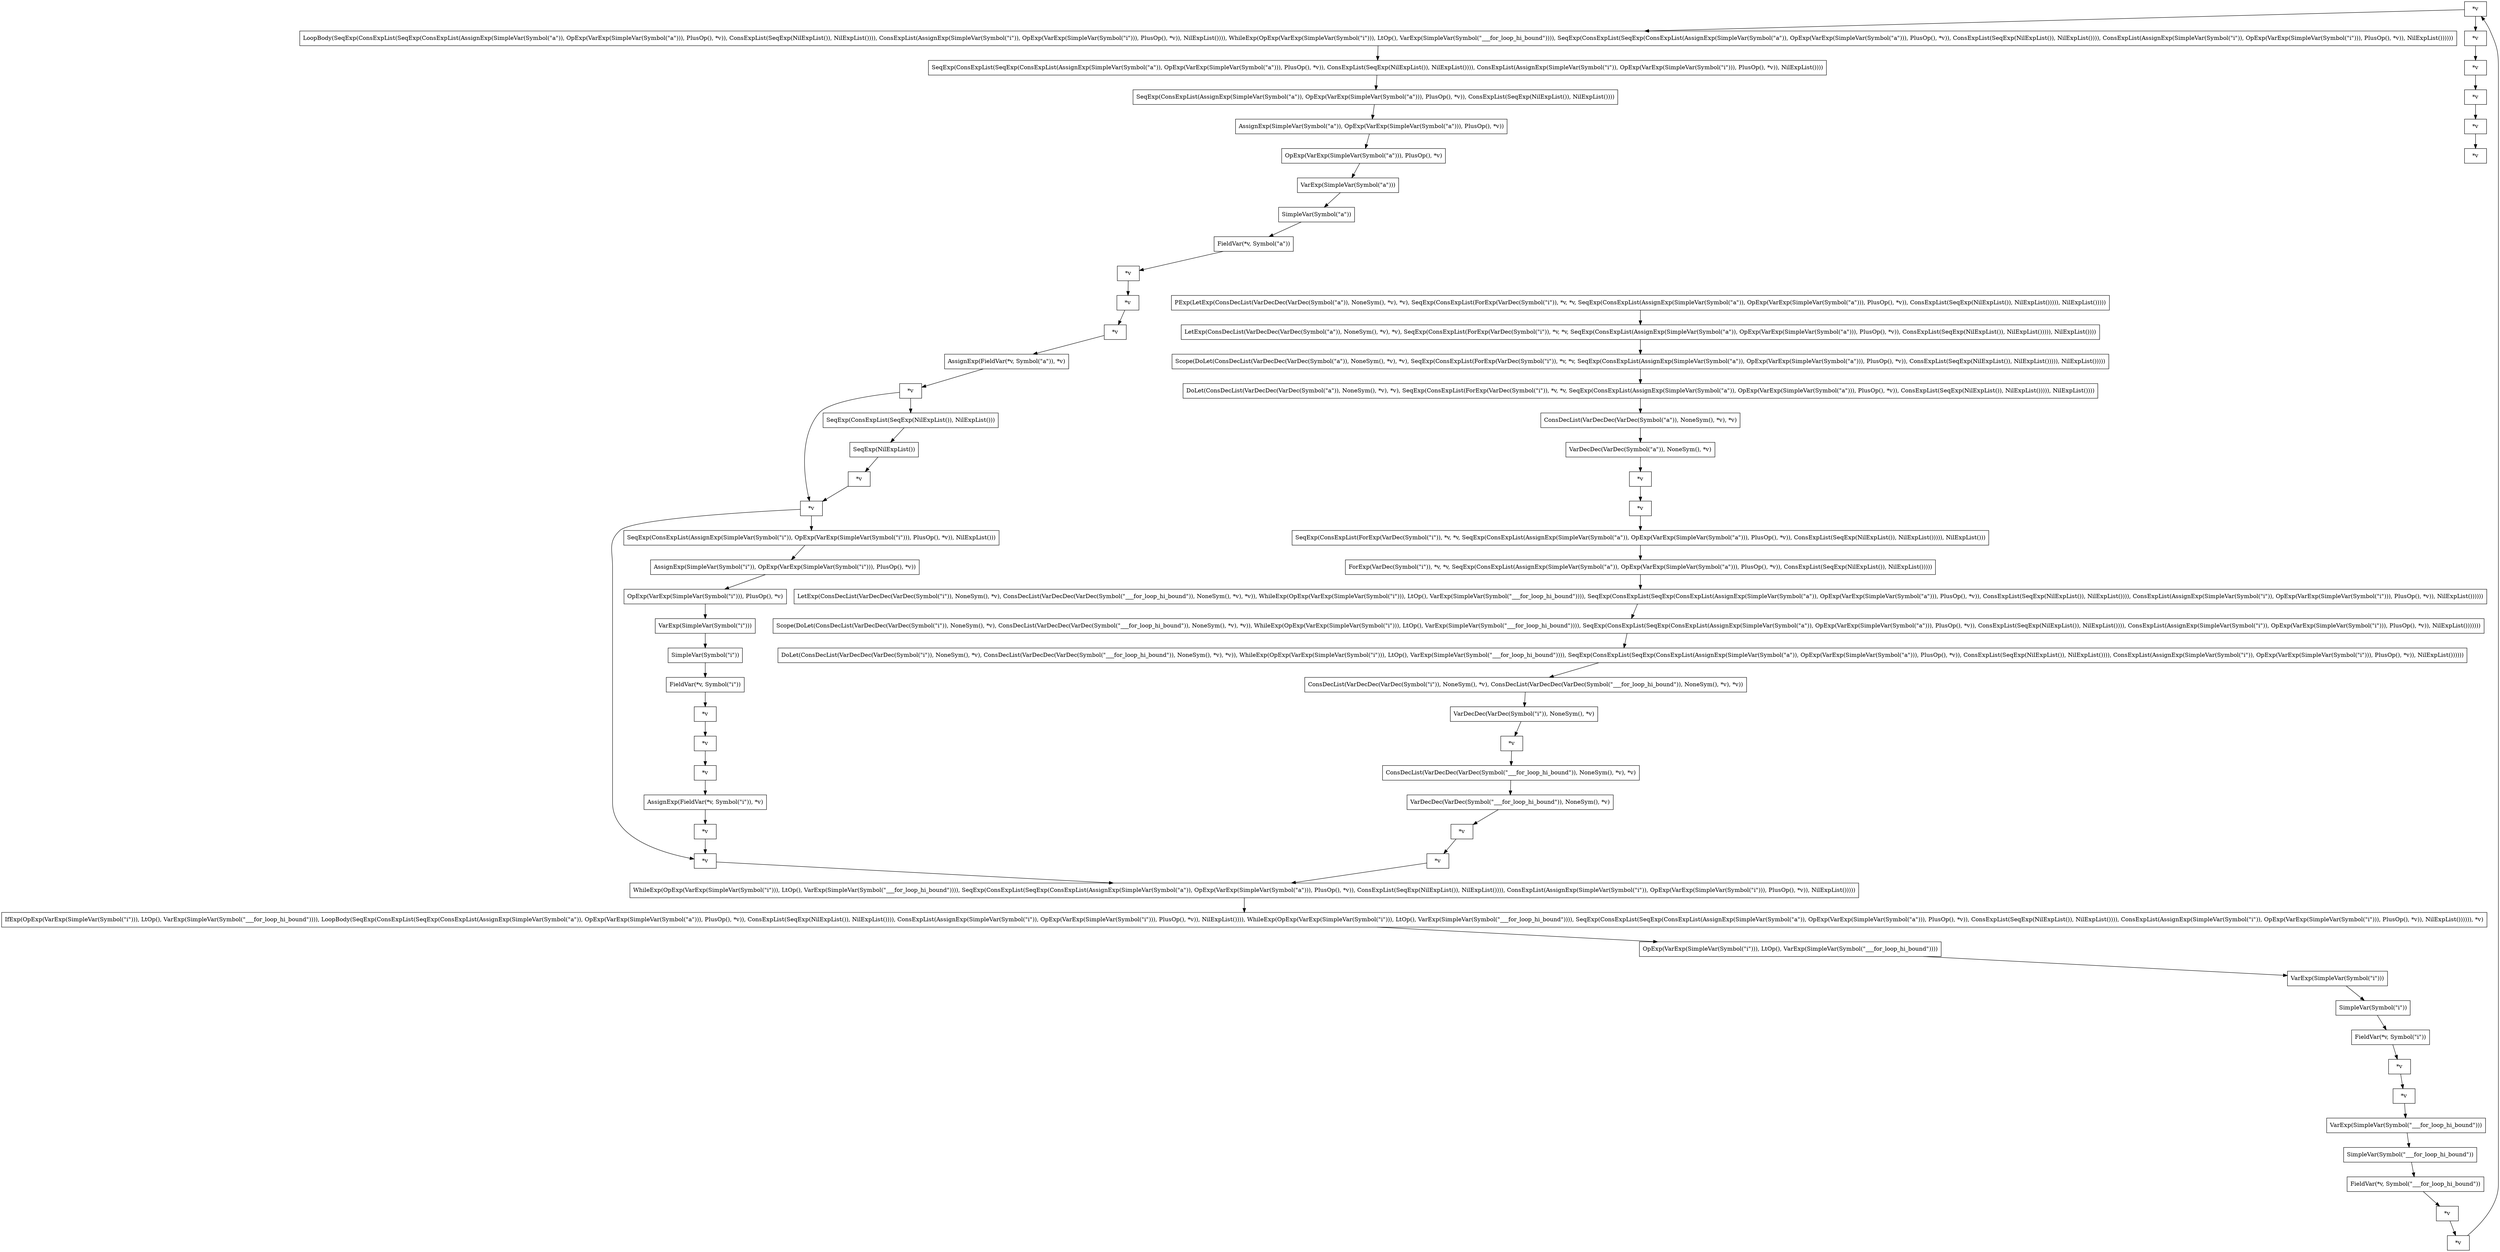 digraph {
    0 [label="*v",shape=box];
    1 [label="*v",shape=box];
    2 [label="*v",shape=box];
    3 [label="ForExp(VarDec(Symbol(\"i\")), *v, *v, SeqExp(ConsExpList(AssignExp(SimpleVar(Symbol(\"a\")), OpExp(VarExp(SimpleVar(Symbol(\"a\"))), PlusOp(), *v)), ConsExpList(SeqExp(NilExpList()), NilExpList()))))"
      ,shape=box];
    4 [label="Scope(DoLet(ConsDecList(VarDecDec(VarDec(Symbol(\"i\")), NoneSym(), *v), ConsDecList(VarDecDec(VarDec(Symbol(\"___for_loop_hi_bound\")), NoneSym(), *v), *v)), WhileExp(OpExp(VarExp(SimpleVar(Symbol(\"i\"))), LtOp(), VarExp(SimpleVar(Symbol(\"___for_loop_hi_bound\")))), SeqExp(ConsExpList(SeqExp(ConsExpList(AssignExp(SimpleVar(Symbol(\"a\")), OpExp(VarExp(SimpleVar(Symbol(\"a\"))), PlusOp(), *v)), ConsExpList(SeqExp(NilExpList()), NilExpList()))), ConsExpList(AssignExp(SimpleVar(Symbol(\"i\")), OpExp(VarExp(SimpleVar(Symbol(\"i\"))), PlusOp(), *v)), NilExpList()))))))"
      ,shape=box];
    5 [label="FieldVar(*v, Symbol(\"i\"))"
      ,shape=box];
    6 [label="OpExp(VarExp(SimpleVar(Symbol(\"i\"))), LtOp(), VarExp(SimpleVar(Symbol(\"___for_loop_hi_bound\"))))"
      ,shape=box];
    7 [label="SimpleVar(Symbol(\"i\"))"
      ,shape=box];
    8 [label="*v",shape=box];
    9 [label="IfExp(OpExp(VarExp(SimpleVar(Symbol(\"i\"))), LtOp(), VarExp(SimpleVar(Symbol(\"___for_loop_hi_bound\")))), LoopBody(SeqExp(ConsExpList(SeqExp(ConsExpList(AssignExp(SimpleVar(Symbol(\"a\")), OpExp(VarExp(SimpleVar(Symbol(\"a\"))), PlusOp(), *v)), ConsExpList(SeqExp(NilExpList()), NilExpList()))), ConsExpList(AssignExp(SimpleVar(Symbol(\"i\")), OpExp(VarExp(SimpleVar(Symbol(\"i\"))), PlusOp(), *v)), NilExpList()))), WhileExp(OpExp(VarExp(SimpleVar(Symbol(\"i\"))), LtOp(), VarExp(SimpleVar(Symbol(\"___for_loop_hi_bound\")))), SeqExp(ConsExpList(SeqExp(ConsExpList(AssignExp(SimpleVar(Symbol(\"a\")), OpExp(VarExp(SimpleVar(Symbol(\"a\"))), PlusOp(), *v)), ConsExpList(SeqExp(NilExpList()), NilExpList()))), ConsExpList(AssignExp(SimpleVar(Symbol(\"i\")), OpExp(VarExp(SimpleVar(Symbol(\"i\"))), PlusOp(), *v)), NilExpList()))))), *v)"
      ,shape=box];
    10 [label="VarExp(SimpleVar(Symbol(\"i\")))"
       ,shape=box];
    11 [label="*v",shape=box];
    12 [label="*v",shape=box];
    13 [label="VarDecDec(VarDec(Symbol(\"___for_loop_hi_bound\")), NoneSym(), *v)"
       ,shape=box];
    14 [label="*v",shape=box];
    15 [label="VarDecDec(VarDec(Symbol(\"i\")), NoneSym(), *v)"
       ,shape=box];
    16 [label="ConsDecList(VarDecDec(VarDec(Symbol(\"___for_loop_hi_bound\")), NoneSym(), *v), *v)"
       ,shape=box];
    17 [label="LoopBody(SeqExp(ConsExpList(SeqExp(ConsExpList(AssignExp(SimpleVar(Symbol(\"a\")), OpExp(VarExp(SimpleVar(Symbol(\"a\"))), PlusOp(), *v)), ConsExpList(SeqExp(NilExpList()), NilExpList()))), ConsExpList(AssignExp(SimpleVar(Symbol(\"i\")), OpExp(VarExp(SimpleVar(Symbol(\"i\"))), PlusOp(), *v)), NilExpList()))), WhileExp(OpExp(VarExp(SimpleVar(Symbol(\"i\"))), LtOp(), VarExp(SimpleVar(Symbol(\"___for_loop_hi_bound\")))), SeqExp(ConsExpList(SeqExp(ConsExpList(AssignExp(SimpleVar(Symbol(\"a\")), OpExp(VarExp(SimpleVar(Symbol(\"a\"))), PlusOp(), *v)), ConsExpList(SeqExp(NilExpList()), NilExpList()))), ConsExpList(AssignExp(SimpleVar(Symbol(\"i\")), OpExp(VarExp(SimpleVar(Symbol(\"i\"))), PlusOp(), *v)), NilExpList())))))"
       ,shape=box];
    18 [label="DoLet(ConsDecList(VarDecDec(VarDec(Symbol(\"i\")), NoneSym(), *v), ConsDecList(VarDecDec(VarDec(Symbol(\"___for_loop_hi_bound\")), NoneSym(), *v), *v)), WhileExp(OpExp(VarExp(SimpleVar(Symbol(\"i\"))), LtOp(), VarExp(SimpleVar(Symbol(\"___for_loop_hi_bound\")))), SeqExp(ConsExpList(SeqExp(ConsExpList(AssignExp(SimpleVar(Symbol(\"a\")), OpExp(VarExp(SimpleVar(Symbol(\"a\"))), PlusOp(), *v)), ConsExpList(SeqExp(NilExpList()), NilExpList()))), ConsExpList(AssignExp(SimpleVar(Symbol(\"i\")), OpExp(VarExp(SimpleVar(Symbol(\"i\"))), PlusOp(), *v)), NilExpList())))))"
       ,shape=box];
    19 [label="ConsDecList(VarDecDec(VarDec(Symbol(\"i\")), NoneSym(), *v), ConsDecList(VarDecDec(VarDec(Symbol(\"___for_loop_hi_bound\")), NoneSym(), *v), *v))"
       ,shape=box];
    20 [label="*v",shape=box];
    21 [label="*v",shape=box];
    22 [label="WhileExp(OpExp(VarExp(SimpleVar(Symbol(\"i\"))), LtOp(), VarExp(SimpleVar(Symbol(\"___for_loop_hi_bound\")))), SeqExp(ConsExpList(SeqExp(ConsExpList(AssignExp(SimpleVar(Symbol(\"a\")), OpExp(VarExp(SimpleVar(Symbol(\"a\"))), PlusOp(), *v)), ConsExpList(SeqExp(NilExpList()), NilExpList()))), ConsExpList(AssignExp(SimpleVar(Symbol(\"i\")), OpExp(VarExp(SimpleVar(Symbol(\"i\"))), PlusOp(), *v)), NilExpList()))))"
       ,shape=box];
    23 [label="LetExp(ConsDecList(VarDecDec(VarDec(Symbol(\"i\")), NoneSym(), *v), ConsDecList(VarDecDec(VarDec(Symbol(\"___for_loop_hi_bound\")), NoneSym(), *v), *v)), WhileExp(OpExp(VarExp(SimpleVar(Symbol(\"i\"))), LtOp(), VarExp(SimpleVar(Symbol(\"___for_loop_hi_bound\")))), SeqExp(ConsExpList(SeqExp(ConsExpList(AssignExp(SimpleVar(Symbol(\"a\")), OpExp(VarExp(SimpleVar(Symbol(\"a\"))), PlusOp(), *v)), ConsExpList(SeqExp(NilExpList()), NilExpList()))), ConsExpList(AssignExp(SimpleVar(Symbol(\"i\")), OpExp(VarExp(SimpleVar(Symbol(\"i\"))), PlusOp(), *v)), NilExpList())))))"
       ,shape=box];
    24 [label="*v",shape=box];
    25 [label="SeqExp(NilExpList())"
       ,shape=box];
    26 [label="*v",shape=box];
    27 [label="*v",shape=box];
    28 [label="SeqExp(ConsExpList(SeqExp(NilExpList()), NilExpList()))"
       ,shape=box];
    29 [label="VarExp(SimpleVar(Symbol(\"a\")))"
       ,shape=box];
    30 [label="OpExp(VarExp(SimpleVar(Symbol(\"a\"))), PlusOp(), *v)"
       ,shape=box];
    31 [label="FieldVar(*v, Symbol(\"a\"))"
       ,shape=box];
    32 [label="*v",shape=box];
    33 [label="*v",shape=box];
    34 [label="SimpleVar(Symbol(\"a\"))"
       ,shape=box];
    35 [label="AssignExp(SimpleVar(Symbol(\"a\")), OpExp(VarExp(SimpleVar(Symbol(\"a\"))), PlusOp(), *v))"
       ,shape=box];
    36 [label="*v",shape=box];
    37 [label="SeqExp(ConsExpList(AssignExp(SimpleVar(Symbol(\"a\")), OpExp(VarExp(SimpleVar(Symbol(\"a\"))), PlusOp(), *v)), ConsExpList(SeqExp(NilExpList()), NilExpList())))"
       ,shape=box];
    38 [label="*v",shape=box];
    39 [label="AssignExp(FieldVar(*v, Symbol(\"a\")), *v)"
       ,shape=box];
    40 [label="VarExp(SimpleVar(Symbol(\"i\")))"
       ,shape=box];
    41 [label="*v",shape=box];
    42 [label="FieldVar(*v, Symbol(\"i\"))"
       ,shape=box];
    43 [label="SimpleVar(Symbol(\"i\"))"
       ,shape=box];
    44 [label="*v",shape=box];
    45 [label="OpExp(VarExp(SimpleVar(Symbol(\"i\"))), PlusOp(), *v)"
       ,shape=box];
    46 [label="*v",shape=box];
    47 [label="AssignExp(SimpleVar(Symbol(\"i\")), OpExp(VarExp(SimpleVar(Symbol(\"i\"))), PlusOp(), *v))"
       ,shape=box];
    48 [label="*v",shape=box];
    49 [label="*v",shape=box];
    50 [label="SimpleVar(Symbol(\"___for_loop_hi_bound\"))"
       ,shape=box];
    51 [label="AssignExp(FieldVar(*v, Symbol(\"i\")), *v)"
       ,shape=box];
    52 [label="SeqExp(ConsExpList(SeqExp(ConsExpList(AssignExp(SimpleVar(Symbol(\"a\")), OpExp(VarExp(SimpleVar(Symbol(\"a\"))), PlusOp(), *v)), ConsExpList(SeqExp(NilExpList()), NilExpList()))), ConsExpList(AssignExp(SimpleVar(Symbol(\"i\")), OpExp(VarExp(SimpleVar(Symbol(\"i\"))), PlusOp(), *v)), NilExpList())))"
       ,shape=box];
    53 [label="*v",shape=box];
    54 [label="FieldVar(*v, Symbol(\"___for_loop_hi_bound\"))"
       ,shape=box];
    55 [label="VarExp(SimpleVar(Symbol(\"___for_loop_hi_bound\")))"
       ,shape=box];
    56 [label="*v",shape=box];
    57 [label="SeqExp(ConsExpList(AssignExp(SimpleVar(Symbol(\"i\")), OpExp(VarExp(SimpleVar(Symbol(\"i\"))), PlusOp(), *v)), NilExpList()))"
       ,shape=box];
    58 [label="SeqExp(ConsExpList(ForExp(VarDec(Symbol(\"i\")), *v, *v, SeqExp(ConsExpList(AssignExp(SimpleVar(Symbol(\"a\")), OpExp(VarExp(SimpleVar(Symbol(\"a\"))), PlusOp(), *v)), ConsExpList(SeqExp(NilExpList()), NilExpList())))), NilExpList()))"
       ,shape=box];
    59 [label="*v",shape=box];
    60 [label="DoLet(ConsDecList(VarDecDec(VarDec(Symbol(\"a\")), NoneSym(), *v), *v), SeqExp(ConsExpList(ForExp(VarDec(Symbol(\"i\")), *v, *v, SeqExp(ConsExpList(AssignExp(SimpleVar(Symbol(\"a\")), OpExp(VarExp(SimpleVar(Symbol(\"a\"))), PlusOp(), *v)), ConsExpList(SeqExp(NilExpList()), NilExpList())))), NilExpList())))"
       ,shape=box];
    61 [label="*v",shape=box];
    62 [label="VarDecDec(VarDec(Symbol(\"a\")), NoneSym(), *v)"
       ,shape=box];
    63 [label="*v",shape=box];
    64 [label="ConsDecList(VarDecDec(VarDec(Symbol(\"a\")), NoneSym(), *v), *v)"
       ,shape=box];
    65 [label="Scope(DoLet(ConsDecList(VarDecDec(VarDec(Symbol(\"a\")), NoneSym(), *v), *v), SeqExp(ConsExpList(ForExp(VarDec(Symbol(\"i\")), *v, *v, SeqExp(ConsExpList(AssignExp(SimpleVar(Symbol(\"a\")), OpExp(VarExp(SimpleVar(Symbol(\"a\"))), PlusOp(), *v)), ConsExpList(SeqExp(NilExpList()), NilExpList())))), NilExpList()))))"
       ,shape=box];
    66 [label="LetExp(ConsDecList(VarDecDec(VarDec(Symbol(\"a\")), NoneSym(), *v), *v), SeqExp(ConsExpList(ForExp(VarDec(Symbol(\"i\")), *v, *v, SeqExp(ConsExpList(AssignExp(SimpleVar(Symbol(\"a\")), OpExp(VarExp(SimpleVar(Symbol(\"a\"))), PlusOp(), *v)), ConsExpList(SeqExp(NilExpList()), NilExpList())))), NilExpList())))"
       ,shape=box];
    67 [label="PExp(LetExp(ConsDecList(VarDecDec(VarDec(Symbol(\"a\")), NoneSym(), *v), *v), SeqExp(ConsExpList(ForExp(VarDec(Symbol(\"i\")), *v, *v, SeqExp(ConsExpList(AssignExp(SimpleVar(Symbol(\"a\")), OpExp(VarExp(SimpleVar(Symbol(\"a\"))), PlusOp(), *v)), ConsExpList(SeqExp(NilExpList()), NilExpList())))), NilExpList()))))"
       ,shape=box];
    1 -> 0 [label="",shape=box];
    2 -> 59 [label="",shape=box];
    3 -> 23 [label="",shape=box];
    4 -> 18 [label="",shape=box];
    5 -> 8 [label="",shape=box];
    6 -> 10 [label="",shape=box];
    7 -> 5 [label="",shape=box];
    8 -> 21 [label="",shape=box];
    9 -> 6 [label="",shape=box];
    10 -> 7 [label="",shape=box];
    11 -> 16 [label="",shape=box];
    12 -> 14 [label="",shape=box];
    13 -> 12 [label="",shape=box];
    14 -> 22 [label="",shape=box];
    15 -> 11 [label="",shape=box];
    16 -> 13 [label="",shape=box];
    17 -> 52 [label="",shape=box];
    18 -> 19 [label="",shape=box];
    19 -> 15 [label="",shape=box];
    20 -> 17 [label="",shape=box];
    20 -> 48 [label="",shape=box];
    21 -> 55 [label="",shape=box];
    22 -> 9 [label="",shape=box];
    23 -> 4 [label="",shape=box];
    24 -> 22 [label="",shape=box];
    25 -> 26 [label="",shape=box];
    26 -> 27 [label="",shape=box];
    27 -> 24 [label="",shape=box];
    27 -> 57 [label="",shape=box];
    28 -> 25 [label="",shape=box];
    29 -> 34 [label="",shape=box];
    30 -> 29 [label="",shape=box];
    31 -> 32 [label="",shape=box];
    32 -> 33 [label="",shape=box];
    33 -> 36 [label="",shape=box];
    34 -> 31 [label="",shape=box];
    35 -> 30 [label="",shape=box];
    36 -> 39 [label="",shape=box];
    37 -> 35 [label="",shape=box];
    38 -> 27 [label="",shape=box];
    38 -> 28 [label="",shape=box];
    39 -> 38 [label="",shape=box];
    40 -> 43 [label="",shape=box];
    41 -> 46 [label="",shape=box];
    42 -> 44 [label="",shape=box];
    43 -> 42 [label="",shape=box];
    44 -> 41 [label="",shape=box];
    45 -> 40 [label="",shape=box];
    46 -> 51 [label="",shape=box];
    47 -> 45 [label="",shape=box];
    48 -> 2 [label="",shape=box];
    49 -> 20 [label="",shape=box];
    50 -> 54 [label="",shape=box];
    51 -> 56 [label="",shape=box];
    52 -> 37 [label="",shape=box];
    53 -> 49 [label="",shape=box];
    54 -> 53 [label="",shape=box];
    55 -> 50 [label="",shape=box];
    56 -> 24 [label="",shape=box];
    57 -> 47 [label="",shape=box];
    58 -> 3 [label="",shape=box];
    59 -> 1 [label="",shape=box];
    60 -> 64 [label="",shape=box];
    61 -> 58 [label="",shape=box];
    62 -> 63 [label="",shape=box];
    63 -> 61 [label="",shape=box];
    64 -> 62 [label="",shape=box];
    65 -> 60 [label="",shape=box];
    66 -> 65 [label="",shape=box];
    67 -> 66 [label="",shape=box];
}
